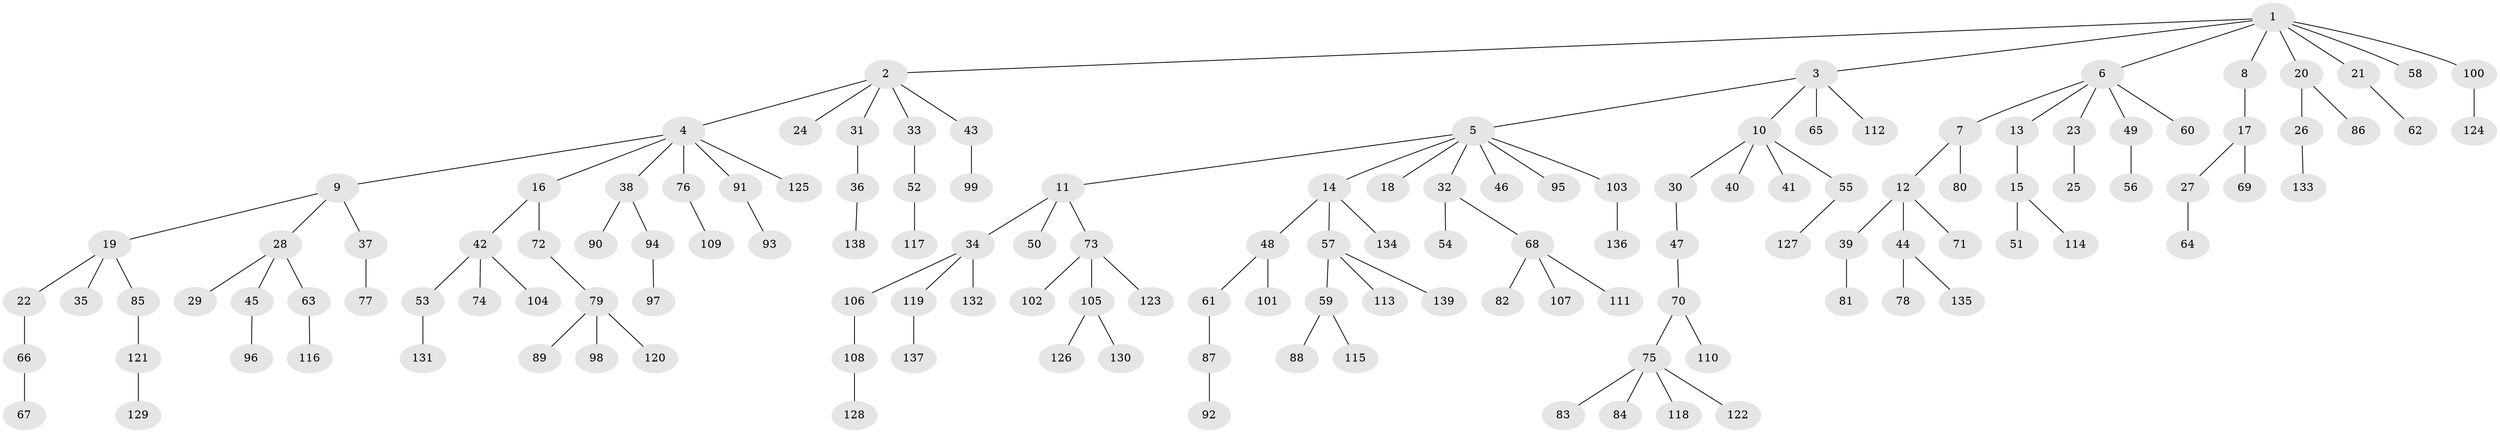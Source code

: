 // Generated by graph-tools (version 1.1) at 2025/50/03/09/25 03:50:21]
// undirected, 139 vertices, 138 edges
graph export_dot {
graph [start="1"]
  node [color=gray90,style=filled];
  1;
  2;
  3;
  4;
  5;
  6;
  7;
  8;
  9;
  10;
  11;
  12;
  13;
  14;
  15;
  16;
  17;
  18;
  19;
  20;
  21;
  22;
  23;
  24;
  25;
  26;
  27;
  28;
  29;
  30;
  31;
  32;
  33;
  34;
  35;
  36;
  37;
  38;
  39;
  40;
  41;
  42;
  43;
  44;
  45;
  46;
  47;
  48;
  49;
  50;
  51;
  52;
  53;
  54;
  55;
  56;
  57;
  58;
  59;
  60;
  61;
  62;
  63;
  64;
  65;
  66;
  67;
  68;
  69;
  70;
  71;
  72;
  73;
  74;
  75;
  76;
  77;
  78;
  79;
  80;
  81;
  82;
  83;
  84;
  85;
  86;
  87;
  88;
  89;
  90;
  91;
  92;
  93;
  94;
  95;
  96;
  97;
  98;
  99;
  100;
  101;
  102;
  103;
  104;
  105;
  106;
  107;
  108;
  109;
  110;
  111;
  112;
  113;
  114;
  115;
  116;
  117;
  118;
  119;
  120;
  121;
  122;
  123;
  124;
  125;
  126;
  127;
  128;
  129;
  130;
  131;
  132;
  133;
  134;
  135;
  136;
  137;
  138;
  139;
  1 -- 2;
  1 -- 3;
  1 -- 6;
  1 -- 8;
  1 -- 20;
  1 -- 21;
  1 -- 58;
  1 -- 100;
  2 -- 4;
  2 -- 24;
  2 -- 31;
  2 -- 33;
  2 -- 43;
  3 -- 5;
  3 -- 10;
  3 -- 65;
  3 -- 112;
  4 -- 9;
  4 -- 16;
  4 -- 38;
  4 -- 76;
  4 -- 91;
  4 -- 125;
  5 -- 11;
  5 -- 14;
  5 -- 18;
  5 -- 32;
  5 -- 46;
  5 -- 95;
  5 -- 103;
  6 -- 7;
  6 -- 13;
  6 -- 23;
  6 -- 49;
  6 -- 60;
  7 -- 12;
  7 -- 80;
  8 -- 17;
  9 -- 19;
  9 -- 28;
  9 -- 37;
  10 -- 30;
  10 -- 40;
  10 -- 41;
  10 -- 55;
  11 -- 34;
  11 -- 50;
  11 -- 73;
  12 -- 39;
  12 -- 44;
  12 -- 71;
  13 -- 15;
  14 -- 48;
  14 -- 57;
  14 -- 134;
  15 -- 51;
  15 -- 114;
  16 -- 42;
  16 -- 72;
  17 -- 27;
  17 -- 69;
  19 -- 22;
  19 -- 35;
  19 -- 85;
  20 -- 26;
  20 -- 86;
  21 -- 62;
  22 -- 66;
  23 -- 25;
  26 -- 133;
  27 -- 64;
  28 -- 29;
  28 -- 45;
  28 -- 63;
  30 -- 47;
  31 -- 36;
  32 -- 54;
  32 -- 68;
  33 -- 52;
  34 -- 106;
  34 -- 119;
  34 -- 132;
  36 -- 138;
  37 -- 77;
  38 -- 90;
  38 -- 94;
  39 -- 81;
  42 -- 53;
  42 -- 74;
  42 -- 104;
  43 -- 99;
  44 -- 78;
  44 -- 135;
  45 -- 96;
  47 -- 70;
  48 -- 61;
  48 -- 101;
  49 -- 56;
  52 -- 117;
  53 -- 131;
  55 -- 127;
  57 -- 59;
  57 -- 113;
  57 -- 139;
  59 -- 88;
  59 -- 115;
  61 -- 87;
  63 -- 116;
  66 -- 67;
  68 -- 82;
  68 -- 107;
  68 -- 111;
  70 -- 75;
  70 -- 110;
  72 -- 79;
  73 -- 102;
  73 -- 105;
  73 -- 123;
  75 -- 83;
  75 -- 84;
  75 -- 118;
  75 -- 122;
  76 -- 109;
  79 -- 89;
  79 -- 98;
  79 -- 120;
  85 -- 121;
  87 -- 92;
  91 -- 93;
  94 -- 97;
  100 -- 124;
  103 -- 136;
  105 -- 126;
  105 -- 130;
  106 -- 108;
  108 -- 128;
  119 -- 137;
  121 -- 129;
}
